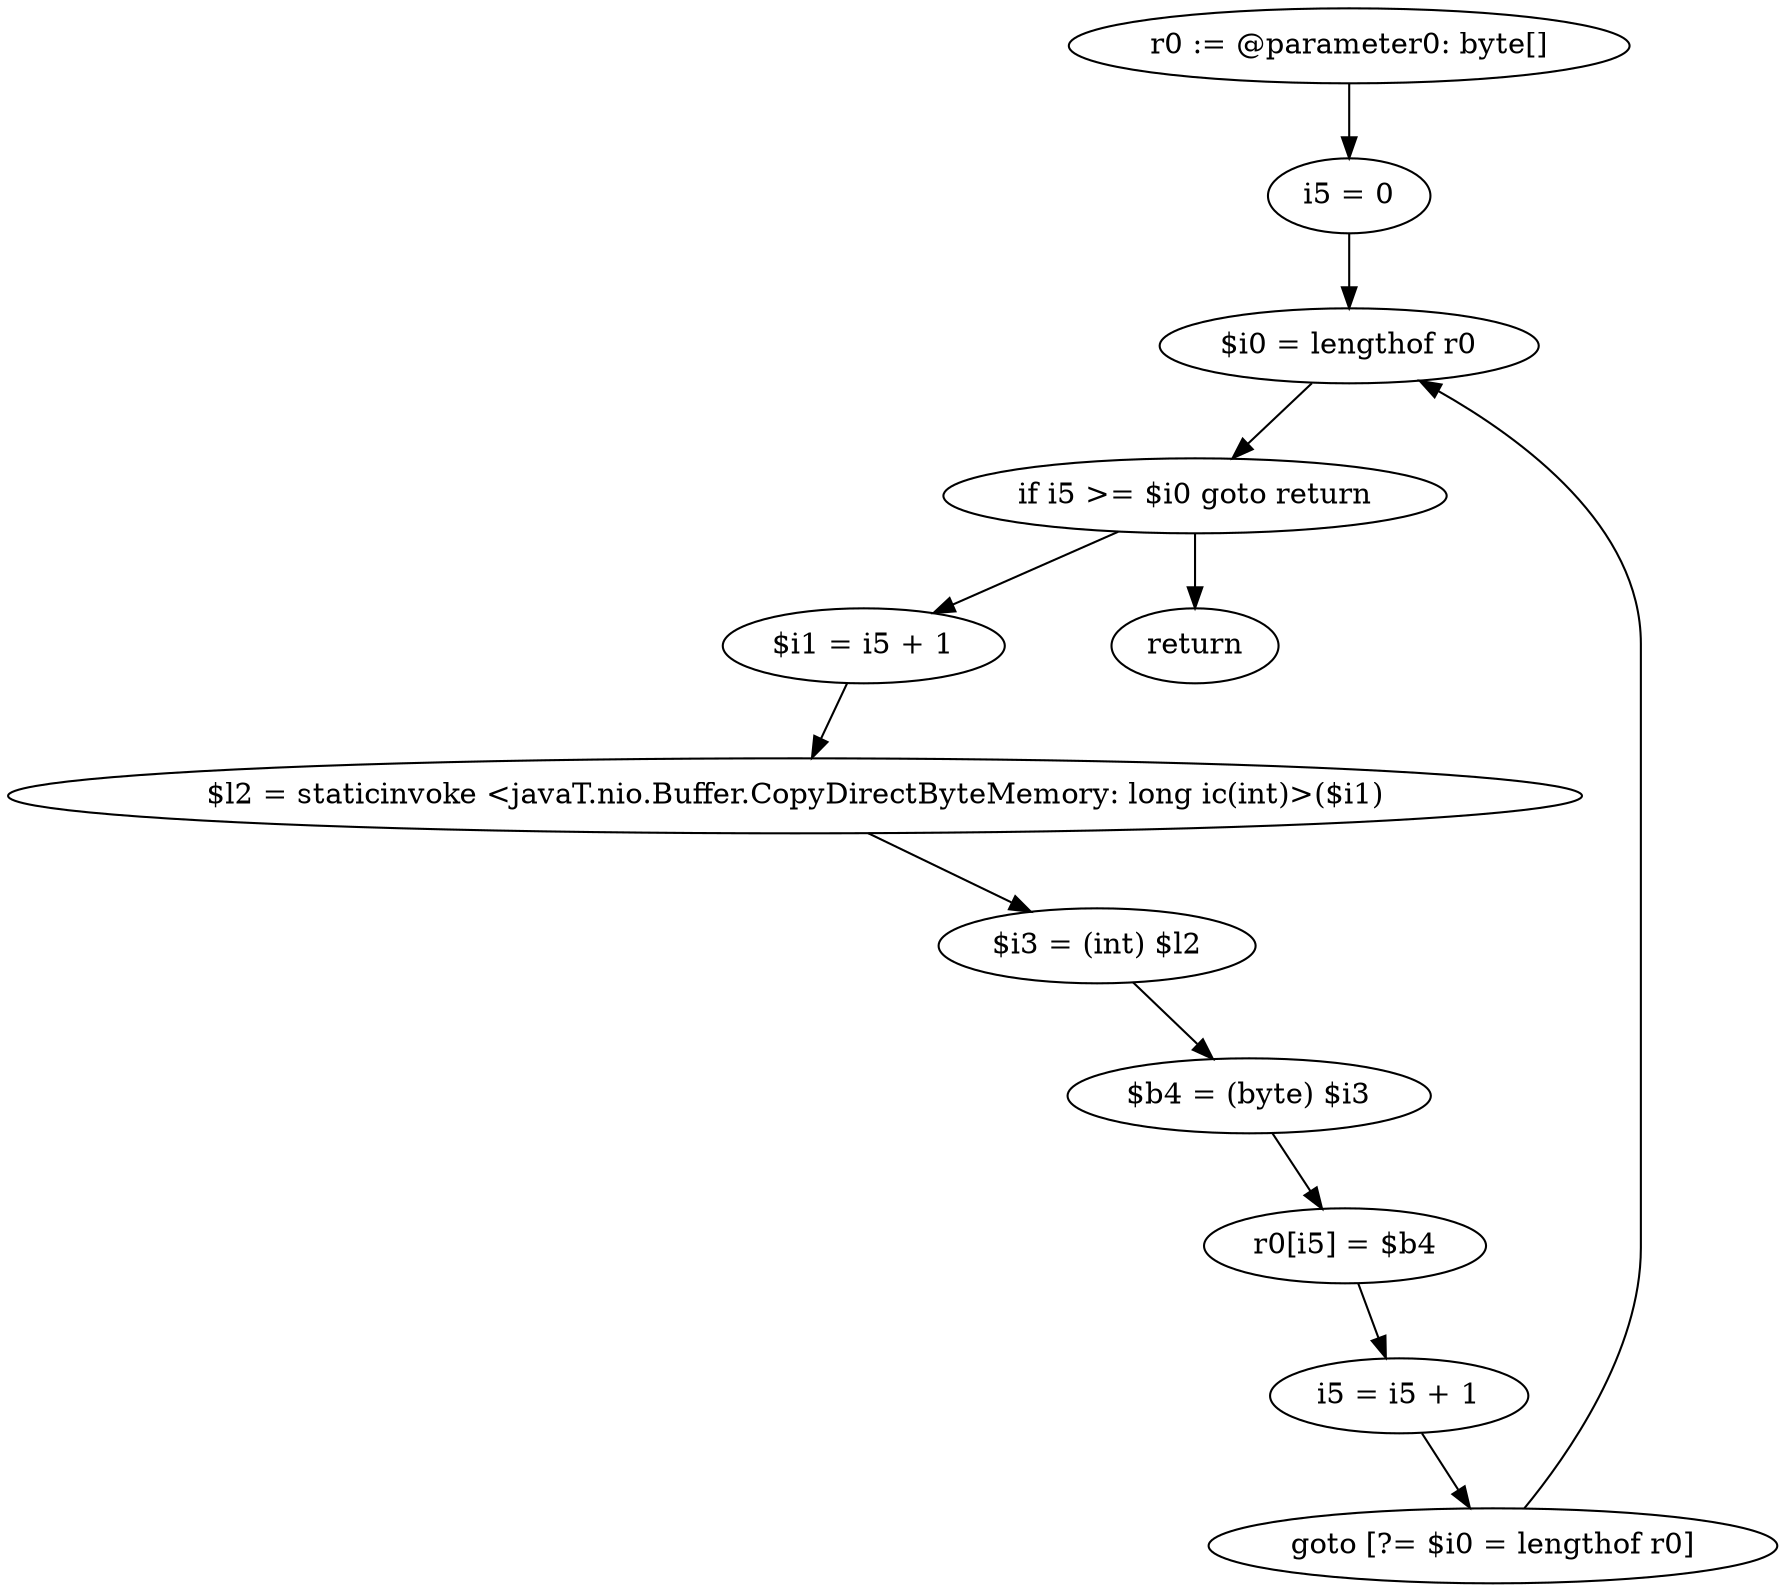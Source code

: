 digraph "unitGraph" {
    "r0 := @parameter0: byte[]"
    "i5 = 0"
    "$i0 = lengthof r0"
    "if i5 >= $i0 goto return"
    "$i1 = i5 + 1"
    "$l2 = staticinvoke <javaT.nio.Buffer.CopyDirectByteMemory: long ic(int)>($i1)"
    "$i3 = (int) $l2"
    "$b4 = (byte) $i3"
    "r0[i5] = $b4"
    "i5 = i5 + 1"
    "goto [?= $i0 = lengthof r0]"
    "return"
    "r0 := @parameter0: byte[]"->"i5 = 0";
    "i5 = 0"->"$i0 = lengthof r0";
    "$i0 = lengthof r0"->"if i5 >= $i0 goto return";
    "if i5 >= $i0 goto return"->"$i1 = i5 + 1";
    "if i5 >= $i0 goto return"->"return";
    "$i1 = i5 + 1"->"$l2 = staticinvoke <javaT.nio.Buffer.CopyDirectByteMemory: long ic(int)>($i1)";
    "$l2 = staticinvoke <javaT.nio.Buffer.CopyDirectByteMemory: long ic(int)>($i1)"->"$i3 = (int) $l2";
    "$i3 = (int) $l2"->"$b4 = (byte) $i3";
    "$b4 = (byte) $i3"->"r0[i5] = $b4";
    "r0[i5] = $b4"->"i5 = i5 + 1";
    "i5 = i5 + 1"->"goto [?= $i0 = lengthof r0]";
    "goto [?= $i0 = lengthof r0]"->"$i0 = lengthof r0";
}
